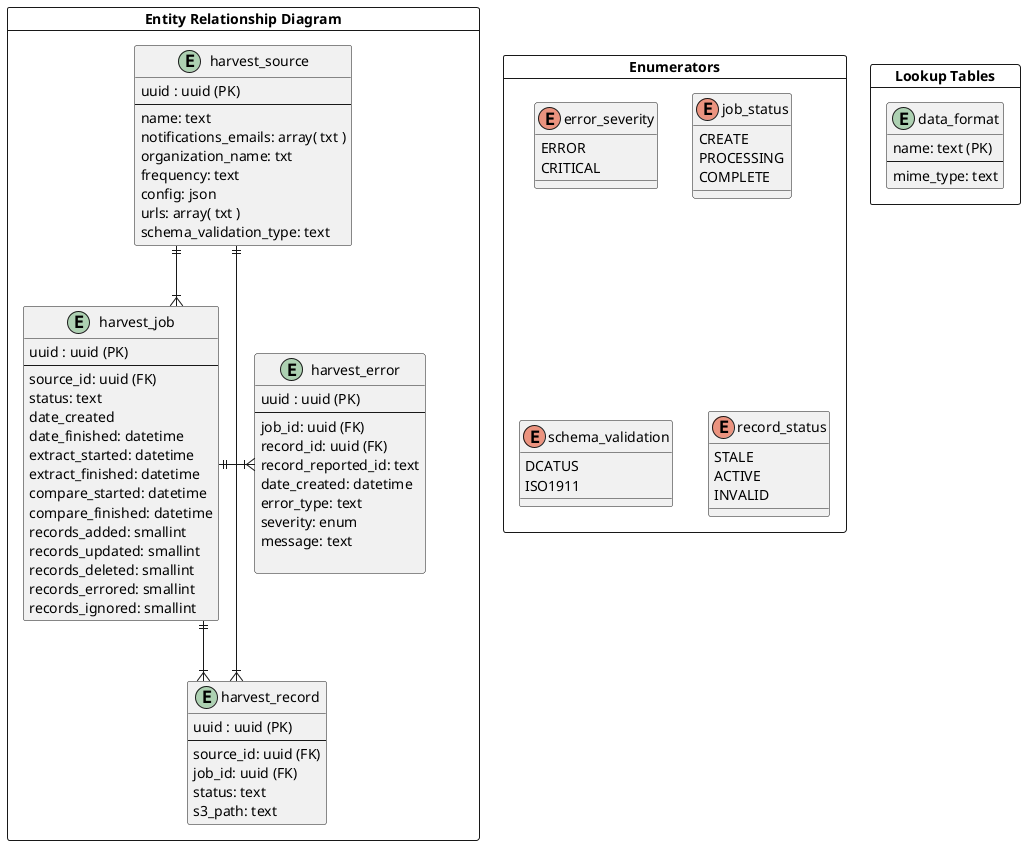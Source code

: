 @startuml harvester2.0 ERD 

skinparam linetype ortho

' ERD
card "Entity Relationship Diagram" as entities {
  entity "harvest_source" as source {
    uuid : uuid (PK)
    --
    name: text
    notifications_emails: array( txt )
    organization_name: txt
    frequency: text
    config: json
    urls: array( txt ) 
    schema_validation_type: text
  }

  entity "harvest_record" as record {
    uuid : uuid (PK)
    --
    source_id: uuid (FK)
    job_id: uuid (FK)
    status: text
    s3_path: text
  }

  entity "harvest_job" as job {
    uuid : uuid (PK)
    --
    source_id: uuid (FK)
    status: text
    date_created 
    date_finished: datetime
    extract_started: datetime
    extract_finished: datetime
    compare_started: datetime
    compare_finished: datetime
    records_added: smallint
    records_updated: smallint
    records_deleted: smallint
    records_errored: smallint
    records_ignored: smallint
  }

  entity "harvest_error" as error {
    uuid : uuid (PK)
    --
    job_id: uuid (FK)
    record_id: uuid (FK)
    record_reported_id: text
    date_created: datetime
    error_type: text
    severity: enum
    message: text

  }
}

' lookup tables
card "Lookup Tables" as lookup {
  
  entity "data_format" as data_format {
    name: text (PK)
    --
    mime_type: text
  }
}

' enumerators
card "Enumerators" as enumerators {

  enum error_severity {
    ERROR
    CRITICAL
  }

  enum job_status {
    CREATE
    PROCESSING
    COMPLETE
  }

  enum schema_validation {
    DCATUS
    ISO1911
  }

  enum record_status {
    STALE
    ACTIVE
    INVALID
  }
} 

' relationships
source ||--|{ job
source ||--|{ record
job ||--|{ record
job ||-|{ error

@enduml

